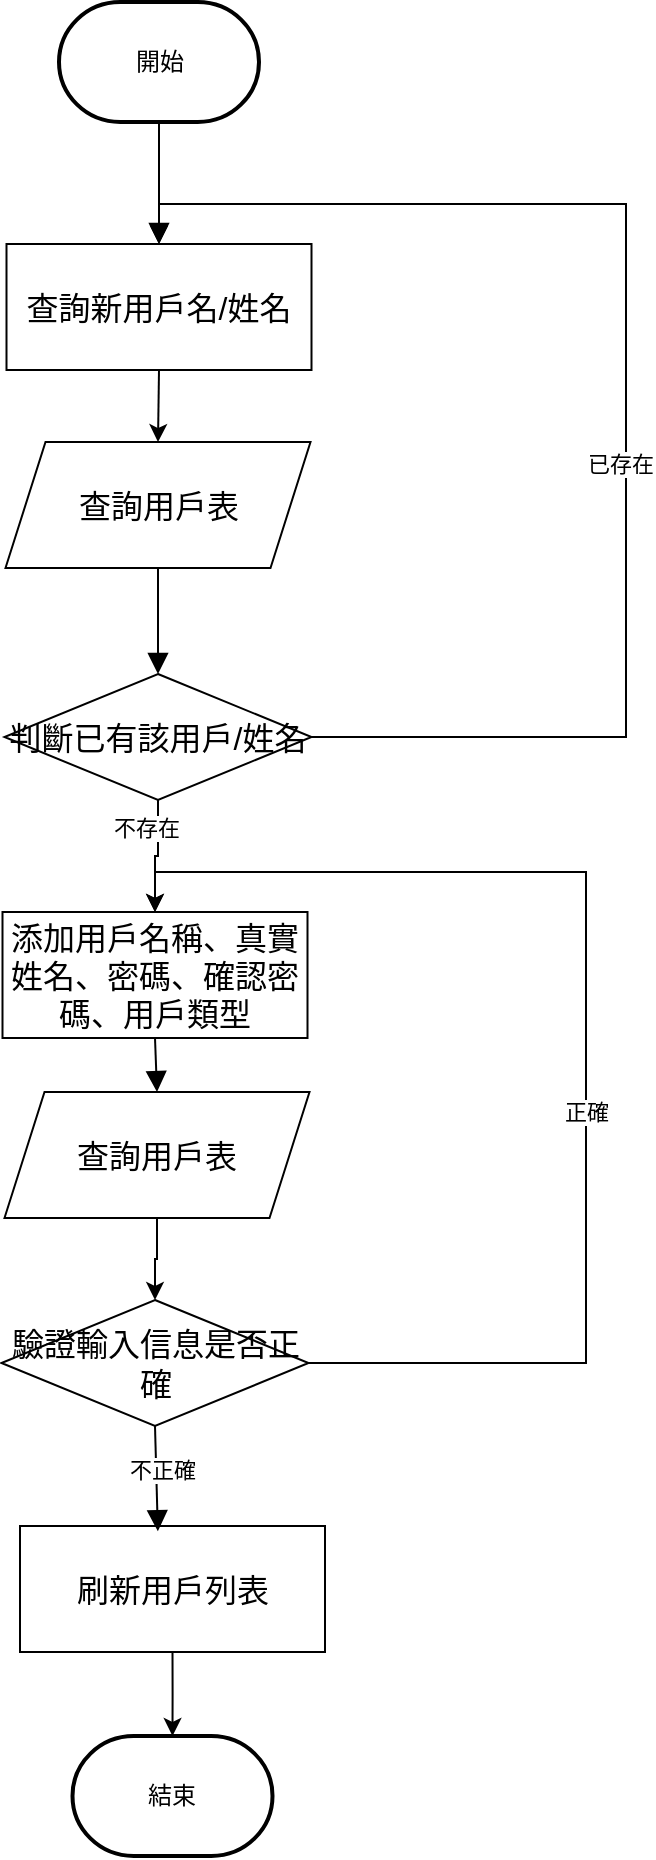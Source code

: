 <mxfile version="22.1.16" type="device">
  <diagram id="5lRJtSI_R14O369N1VmJ" name="第1頁">
    <mxGraphModel dx="1323" dy="1165" grid="0" gridSize="10" guides="1" tooltips="1" connect="1" arrows="1" fold="1" page="0" pageScale="1" pageWidth="827" pageHeight="1169" math="0" shadow="0">
      <root>
        <mxCell id="0" />
        <mxCell id="1" parent="0" />
        <mxCell id="eOm3uXfGr92SJxP6li1j-3" style="edgeStyle=orthogonalEdgeStyle;rounded=0;orthogonalLoop=1;jettySize=auto;html=1;exitX=0.5;exitY=1;exitDx=0;exitDy=0;entryX=0.5;entryY=0;entryDx=0;entryDy=0;" edge="1" parent="1" source="wkYyvQzpivgb2VtziBDL-2" target="wkYyvQzpivgb2VtziBDL-3">
          <mxGeometry relative="1" as="geometry" />
        </mxCell>
        <mxCell id="wkYyvQzpivgb2VtziBDL-2" value="查詢新用戶名/姓名" style="rounded=0;whiteSpace=wrap;html=1;fontSize=16;" parent="1" vertex="1">
          <mxGeometry x="6.25" y="118" width="152.5" height="63" as="geometry" />
        </mxCell>
        <mxCell id="wkYyvQzpivgb2VtziBDL-3" value="查詢用戶表" style="shape=parallelogram;perimeter=parallelogramPerimeter;whiteSpace=wrap;html=1;fixedSize=1;fontSize=16;rotation=0;" parent="1" vertex="1">
          <mxGeometry x="5.75" y="217" width="152.5" height="63" as="geometry" />
        </mxCell>
        <mxCell id="eOm3uXfGr92SJxP6li1j-4" style="edgeStyle=orthogonalEdgeStyle;rounded=0;orthogonalLoop=1;jettySize=auto;html=1;exitX=0.5;exitY=1;exitDx=0;exitDy=0;entryX=0.5;entryY=0;entryDx=0;entryDy=0;" edge="1" parent="1" source="wkYyvQzpivgb2VtziBDL-4" target="wkYyvQzpivgb2VtziBDL-5">
          <mxGeometry relative="1" as="geometry" />
        </mxCell>
        <mxCell id="eOm3uXfGr92SJxP6li1j-5" value="不存在" style="edgeLabel;html=1;align=center;verticalAlign=middle;resizable=0;points=[];" vertex="1" connectable="0" parent="eOm3uXfGr92SJxP6li1j-4">
          <mxGeometry x="-0.571" y="-6" relative="1" as="geometry">
            <mxPoint y="1" as="offset" />
          </mxGeometry>
        </mxCell>
        <mxCell id="eOm3uXfGr92SJxP6li1j-12" style="edgeStyle=orthogonalEdgeStyle;rounded=0;orthogonalLoop=1;jettySize=auto;html=1;exitX=1;exitY=0.5;exitDx=0;exitDy=0;entryX=0.5;entryY=0;entryDx=0;entryDy=0;" edge="1" parent="1" source="wkYyvQzpivgb2VtziBDL-4" target="wkYyvQzpivgb2VtziBDL-2">
          <mxGeometry relative="1" as="geometry">
            <Array as="points">
              <mxPoint x="316" y="365" />
              <mxPoint x="316" y="98" />
              <mxPoint x="83" y="98" />
            </Array>
          </mxGeometry>
        </mxCell>
        <mxCell id="eOm3uXfGr92SJxP6li1j-13" value="已存在" style="edgeLabel;html=1;align=center;verticalAlign=middle;resizable=0;points=[];" vertex="1" connectable="0" parent="eOm3uXfGr92SJxP6li1j-12">
          <mxGeometry x="-0.13" y="3" relative="1" as="geometry">
            <mxPoint as="offset" />
          </mxGeometry>
        </mxCell>
        <mxCell id="wkYyvQzpivgb2VtziBDL-4" value="判斷已有該用戶/姓名" style="rhombus;whiteSpace=wrap;html=1;fontSize=16;rotation=0;" parent="1" vertex="1">
          <mxGeometry x="5.25" y="333" width="153.5" height="63" as="geometry" />
        </mxCell>
        <mxCell id="wkYyvQzpivgb2VtziBDL-5" value="添加用戶名稱、真實姓名、密碼、確認密碼、用戶類型" style="rounded=0;whiteSpace=wrap;html=1;fontSize=16;" parent="1" vertex="1">
          <mxGeometry x="4.25" y="452" width="152.5" height="63" as="geometry" />
        </mxCell>
        <mxCell id="eOm3uXfGr92SJxP6li1j-6" style="edgeStyle=orthogonalEdgeStyle;rounded=0;orthogonalLoop=1;jettySize=auto;html=1;exitX=0.5;exitY=1;exitDx=0;exitDy=0;entryX=0.5;entryY=0;entryDx=0;entryDy=0;" edge="1" parent="1" source="wkYyvQzpivgb2VtziBDL-6" target="wkYyvQzpivgb2VtziBDL-7">
          <mxGeometry relative="1" as="geometry" />
        </mxCell>
        <mxCell id="wkYyvQzpivgb2VtziBDL-6" value="查詢用戶表" style="shape=parallelogram;perimeter=parallelogramPerimeter;whiteSpace=wrap;html=1;fixedSize=1;fontSize=16;rotation=0;" parent="1" vertex="1">
          <mxGeometry x="5.25" y="542" width="152.5" height="63" as="geometry" />
        </mxCell>
        <mxCell id="eOm3uXfGr92SJxP6li1j-10" style="edgeStyle=orthogonalEdgeStyle;rounded=0;orthogonalLoop=1;jettySize=auto;html=1;exitX=1;exitY=0.5;exitDx=0;exitDy=0;entryX=0.5;entryY=0;entryDx=0;entryDy=0;" edge="1" parent="1" source="wkYyvQzpivgb2VtziBDL-7" target="wkYyvQzpivgb2VtziBDL-5">
          <mxGeometry relative="1" as="geometry">
            <Array as="points">
              <mxPoint x="296" y="678" />
              <mxPoint x="296" y="432" />
              <mxPoint x="81" y="432" />
            </Array>
          </mxGeometry>
        </mxCell>
        <mxCell id="eOm3uXfGr92SJxP6li1j-11" value="正確" style="edgeLabel;html=1;align=center;verticalAlign=middle;resizable=0;points=[];" vertex="1" connectable="0" parent="eOm3uXfGr92SJxP6li1j-10">
          <mxGeometry x="-0.148" relative="1" as="geometry">
            <mxPoint y="-1" as="offset" />
          </mxGeometry>
        </mxCell>
        <mxCell id="wkYyvQzpivgb2VtziBDL-7" value="驗證輸入信息是否正確" style="rhombus;whiteSpace=wrap;html=1;fontSize=16;rotation=0;" parent="1" vertex="1">
          <mxGeometry x="3.75" y="646" width="153.5" height="63" as="geometry" />
        </mxCell>
        <mxCell id="wkYyvQzpivgb2VtziBDL-8" value="刷新用戶列表" style="rounded=0;whiteSpace=wrap;html=1;fontSize=16;" parent="1" vertex="1">
          <mxGeometry x="13" y="759" width="152.5" height="63" as="geometry" />
        </mxCell>
        <mxCell id="wkYyvQzpivgb2VtziBDL-14" value="" style="html=1;verticalAlign=bottom;endArrow=block;curved=0;rounded=0;fontSize=12;startSize=8;endSize=8;exitX=0.5;exitY=1;exitDx=0;exitDy=0;entryX=0.5;entryY=0;entryDx=0;entryDy=0;" parent="1" source="wkYyvQzpivgb2VtziBDL-3" target="wkYyvQzpivgb2VtziBDL-4" edge="1">
          <mxGeometry x="-0.391" y="13" width="80" relative="1" as="geometry">
            <mxPoint x="160" y="589" as="sourcePoint" />
            <mxPoint x="240" y="589" as="targetPoint" />
            <mxPoint as="offset" />
          </mxGeometry>
        </mxCell>
        <mxCell id="wkYyvQzpivgb2VtziBDL-16" value="" style="html=1;verticalAlign=bottom;endArrow=block;curved=0;rounded=0;fontSize=12;startSize=8;endSize=8;exitX=0.5;exitY=1;exitDx=0;exitDy=0;entryX=0.5;entryY=0;entryDx=0;entryDy=0;" parent="1" source="wkYyvQzpivgb2VtziBDL-5" target="wkYyvQzpivgb2VtziBDL-6" edge="1">
          <mxGeometry width="80" relative="1" as="geometry">
            <mxPoint x="160" y="389" as="sourcePoint" />
            <mxPoint x="240" y="389" as="targetPoint" />
          </mxGeometry>
        </mxCell>
        <mxCell id="wkYyvQzpivgb2VtziBDL-17" value="" style="html=1;verticalAlign=bottom;endArrow=block;curved=0;rounded=0;fontSize=12;startSize=8;endSize=8;exitX=0.5;exitY=1;exitDx=0;exitDy=0;entryX=0.5;entryY=0;entryDx=0;entryDy=0;exitPerimeter=0;" parent="1" source="eOm3uXfGr92SJxP6li1j-1" target="wkYyvQzpivgb2VtziBDL-2" edge="1">
          <mxGeometry width="80" relative="1" as="geometry">
            <mxPoint x="82.5" y="65" as="sourcePoint" />
            <mxPoint x="240" y="189" as="targetPoint" />
          </mxGeometry>
        </mxCell>
        <mxCell id="wkYyvQzpivgb2VtziBDL-19" value="" style="html=1;verticalAlign=bottom;endArrow=block;curved=0;rounded=0;fontSize=12;startSize=8;endSize=8;exitX=0.5;exitY=1;exitDx=0;exitDy=0;entryX=0.452;entryY=0.042;entryDx=0;entryDy=0;entryPerimeter=0;" parent="1" source="wkYyvQzpivgb2VtziBDL-7" target="wkYyvQzpivgb2VtziBDL-8" edge="1">
          <mxGeometry x="0.007" width="80" relative="1" as="geometry">
            <mxPoint x="160" y="689" as="sourcePoint" />
            <mxPoint x="240" y="689" as="targetPoint" />
            <mxPoint as="offset" />
          </mxGeometry>
        </mxCell>
        <mxCell id="eOm3uXfGr92SJxP6li1j-9" value="不正確" style="edgeLabel;html=1;align=center;verticalAlign=middle;resizable=0;points=[];" vertex="1" connectable="0" parent="wkYyvQzpivgb2VtziBDL-19">
          <mxGeometry x="-0.178" y="3" relative="1" as="geometry">
            <mxPoint as="offset" />
          </mxGeometry>
        </mxCell>
        <mxCell id="eOm3uXfGr92SJxP6li1j-1" value="開始" style="strokeWidth=2;html=1;shape=mxgraph.flowchart.terminator;whiteSpace=wrap;" vertex="1" parent="1">
          <mxGeometry x="32.5" y="-3" width="100" height="60" as="geometry" />
        </mxCell>
        <mxCell id="eOm3uXfGr92SJxP6li1j-7" value="結束" style="strokeWidth=2;html=1;shape=mxgraph.flowchart.terminator;whiteSpace=wrap;" vertex="1" parent="1">
          <mxGeometry x="39.25" y="864" width="100" height="60" as="geometry" />
        </mxCell>
        <mxCell id="eOm3uXfGr92SJxP6li1j-8" style="edgeStyle=orthogonalEdgeStyle;rounded=0;orthogonalLoop=1;jettySize=auto;html=1;exitX=0.5;exitY=1;exitDx=0;exitDy=0;entryX=0.5;entryY=0;entryDx=0;entryDy=0;entryPerimeter=0;" edge="1" parent="1" source="wkYyvQzpivgb2VtziBDL-8" target="eOm3uXfGr92SJxP6li1j-7">
          <mxGeometry relative="1" as="geometry" />
        </mxCell>
      </root>
    </mxGraphModel>
  </diagram>
</mxfile>
